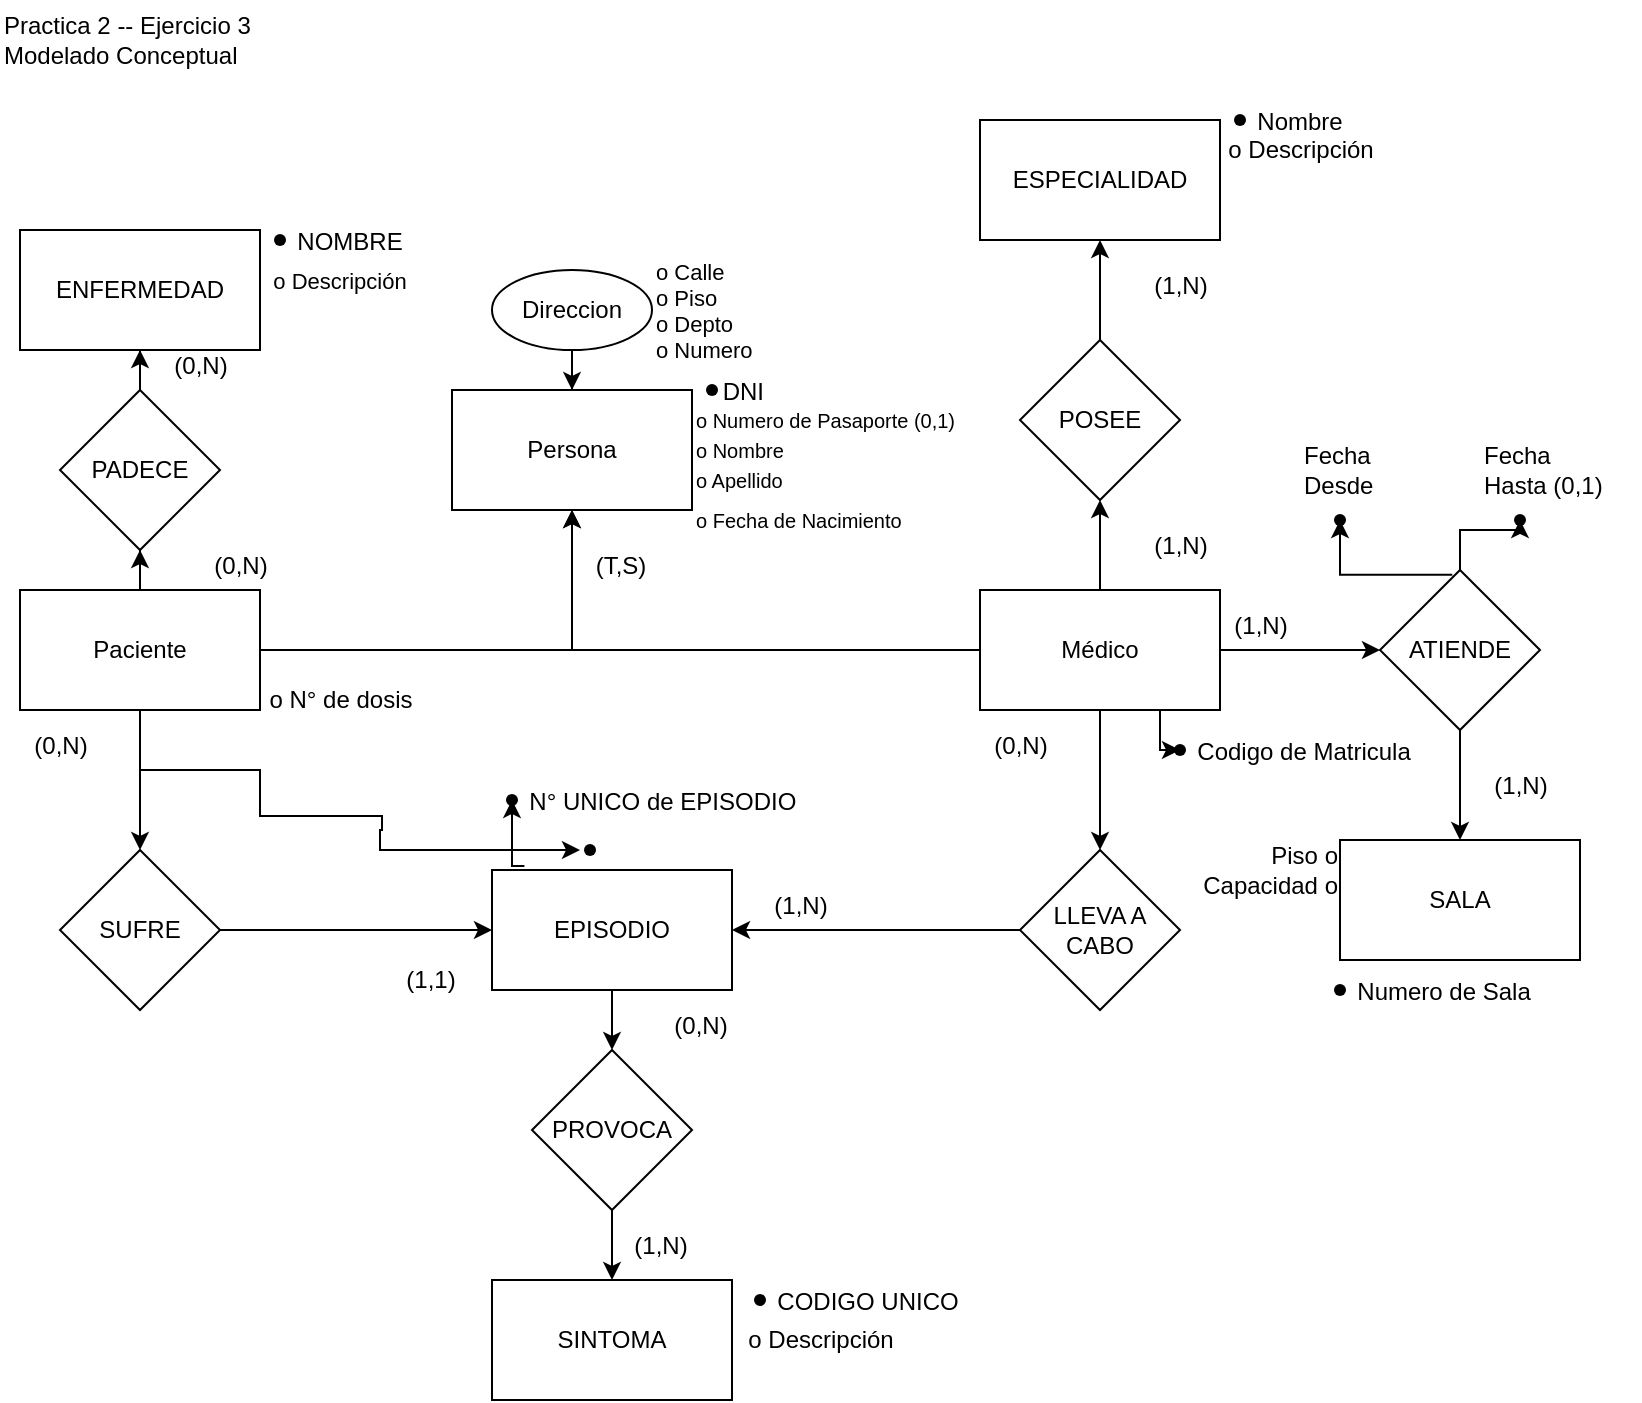<mxfile version="24.7.8">
  <diagram name="Página-1" id="iGrsZ4pZnJBZoIMJ064q">
    <mxGraphModel dx="1257" dy="760" grid="1" gridSize="10" guides="1" tooltips="1" connect="1" arrows="1" fold="1" page="1" pageScale="1" pageWidth="827" pageHeight="1169" math="0" shadow="0">
      <root>
        <mxCell id="0" />
        <mxCell id="1" parent="0" />
        <mxCell id="r1WN9vxvSuOueBD1aWi8-1" value="Practica 2 -- Ejercicio 3&lt;div&gt;Modelado Conceptual&lt;/div&gt;" style="text;html=1;align=left;verticalAlign=middle;resizable=0;points=[];autosize=1;strokeColor=none;fillColor=none;" vertex="1" parent="1">
          <mxGeometry x="20" y="20" width="150" height="40" as="geometry" />
        </mxCell>
        <mxCell id="r1WN9vxvSuOueBD1aWi8-2" value="Persona" style="rounded=0;whiteSpace=wrap;html=1;" vertex="1" parent="1">
          <mxGeometry x="246" y="215" width="120" height="60" as="geometry" />
        </mxCell>
        <mxCell id="r1WN9vxvSuOueBD1aWi8-5" style="edgeStyle=orthogonalEdgeStyle;rounded=0;orthogonalLoop=1;jettySize=auto;html=1;entryX=0.5;entryY=1;entryDx=0;entryDy=0;" edge="1" parent="1" source="r1WN9vxvSuOueBD1aWi8-3" target="r1WN9vxvSuOueBD1aWi8-2">
          <mxGeometry relative="1" as="geometry" />
        </mxCell>
        <mxCell id="r1WN9vxvSuOueBD1aWi8-25" value="" style="edgeStyle=orthogonalEdgeStyle;rounded=0;orthogonalLoop=1;jettySize=auto;html=1;" edge="1" parent="1" source="r1WN9vxvSuOueBD1aWi8-3" target="r1WN9vxvSuOueBD1aWi8-24">
          <mxGeometry relative="1" as="geometry" />
        </mxCell>
        <mxCell id="r1WN9vxvSuOueBD1aWi8-45" style="edgeStyle=orthogonalEdgeStyle;rounded=0;orthogonalLoop=1;jettySize=auto;html=1;" edge="1" parent="1" source="r1WN9vxvSuOueBD1aWi8-3" target="r1WN9vxvSuOueBD1aWi8-42">
          <mxGeometry relative="1" as="geometry" />
        </mxCell>
        <mxCell id="r1WN9vxvSuOueBD1aWi8-56" style="edgeStyle=orthogonalEdgeStyle;rounded=0;orthogonalLoop=1;jettySize=auto;html=1;" edge="1" parent="1">
          <mxGeometry relative="1" as="geometry">
            <mxPoint x="310" y="445" as="targetPoint" />
            <mxPoint x="90" y="405" as="sourcePoint" />
            <Array as="points">
              <mxPoint x="150" y="405" />
              <mxPoint x="150" y="428" />
              <mxPoint x="211" y="428" />
              <mxPoint x="211" y="435" />
              <mxPoint x="210" y="435" />
              <mxPoint x="210" y="445" />
            </Array>
          </mxGeometry>
        </mxCell>
        <mxCell id="r1WN9vxvSuOueBD1aWi8-3" value="Paciente" style="whiteSpace=wrap;html=1;" vertex="1" parent="1">
          <mxGeometry x="30" y="315" width="120" height="60" as="geometry" />
        </mxCell>
        <mxCell id="r1WN9vxvSuOueBD1aWi8-6" style="edgeStyle=orthogonalEdgeStyle;rounded=0;orthogonalLoop=1;jettySize=auto;html=1;entryX=0.5;entryY=1;entryDx=0;entryDy=0;" edge="1" parent="1" source="r1WN9vxvSuOueBD1aWi8-4" target="r1WN9vxvSuOueBD1aWi8-2">
          <mxGeometry relative="1" as="geometry" />
        </mxCell>
        <mxCell id="r1WN9vxvSuOueBD1aWi8-28" value="" style="edgeStyle=orthogonalEdgeStyle;rounded=0;orthogonalLoop=1;jettySize=auto;html=1;" edge="1" parent="1" source="r1WN9vxvSuOueBD1aWi8-4" target="r1WN9vxvSuOueBD1aWi8-27">
          <mxGeometry relative="1" as="geometry" />
        </mxCell>
        <mxCell id="r1WN9vxvSuOueBD1aWi8-32" value="" style="edgeStyle=orthogonalEdgeStyle;rounded=0;orthogonalLoop=1;jettySize=auto;html=1;" edge="1" parent="1" source="r1WN9vxvSuOueBD1aWi8-4" target="r1WN9vxvSuOueBD1aWi8-31">
          <mxGeometry relative="1" as="geometry" />
        </mxCell>
        <mxCell id="r1WN9vxvSuOueBD1aWi8-47" value="" style="edgeStyle=orthogonalEdgeStyle;rounded=0;orthogonalLoop=1;jettySize=auto;html=1;" edge="1" parent="1" source="r1WN9vxvSuOueBD1aWi8-4" target="r1WN9vxvSuOueBD1aWi8-46">
          <mxGeometry relative="1" as="geometry" />
        </mxCell>
        <mxCell id="r1WN9vxvSuOueBD1aWi8-4" value="Médico" style="whiteSpace=wrap;html=1;" vertex="1" parent="1">
          <mxGeometry x="510" y="315" width="120" height="60" as="geometry" />
        </mxCell>
        <mxCell id="r1WN9vxvSuOueBD1aWi8-7" value="    DNI" style="shape=waypoint;sketch=0;size=6;pointerEvents=1;points=[];fillColor=none;resizable=0;rotatable=0;perimeter=centerPerimeter;snapToPoint=1;align=left;" vertex="1" parent="1">
          <mxGeometry x="366" y="205" width="20" height="20" as="geometry" />
        </mxCell>
        <mxCell id="r1WN9vxvSuOueBD1aWi8-19" value="" style="edgeStyle=orthogonalEdgeStyle;rounded=0;orthogonalLoop=1;jettySize=auto;html=1;" edge="1" parent="1" source="r1WN9vxvSuOueBD1aWi8-18" target="r1WN9vxvSuOueBD1aWi8-2">
          <mxGeometry relative="1" as="geometry" />
        </mxCell>
        <mxCell id="r1WN9vxvSuOueBD1aWi8-18" value="Direccion" style="ellipse;whiteSpace=wrap;html=1;" vertex="1" parent="1">
          <mxGeometry x="266" y="155" width="80" height="40" as="geometry" />
        </mxCell>
        <mxCell id="r1WN9vxvSuOueBD1aWi8-20" value="&lt;font style=&quot;font-size: 11px;&quot;&gt;o Calle&lt;/font&gt;&lt;div style=&quot;font-size: 11px;&quot;&gt;&lt;font style=&quot;font-size: 11px;&quot;&gt;o Piso&amp;nbsp;&lt;/font&gt;&lt;/div&gt;&lt;div style=&quot;font-size: 11px;&quot;&gt;&lt;font style=&quot;font-size: 11px;&quot;&gt;o Depto&lt;/font&gt;&lt;/div&gt;&lt;div style=&quot;font-size: 11px;&quot;&gt;&lt;font style=&quot;font-size: 11px;&quot;&gt;o Numero&lt;/font&gt;&lt;/div&gt;" style="text;html=1;align=left;verticalAlign=middle;resizable=0;points=[];autosize=1;strokeColor=none;fillColor=none;" vertex="1" parent="1">
          <mxGeometry x="346" y="140" width="70" height="70" as="geometry" />
        </mxCell>
        <mxCell id="r1WN9vxvSuOueBD1aWi8-21" value="&lt;p style=&quot;line-height: 100%; font-size: 10px;&quot;&gt;&lt;font style=&quot;font-size: 10px;&quot;&gt;o Numero de Pasaporte (0,1)&lt;/font&gt;&lt;/p&gt;&lt;p style=&quot;line-height: 0%; font-size: 10px;&quot;&gt;&lt;span style=&quot;background-color: initial;&quot;&gt;&lt;font style=&quot;font-size: 10px;&quot;&gt;o Nombre&lt;/font&gt;&lt;/span&gt;&lt;/p&gt;&lt;p style=&quot;line-height: 100%; font-size: 10px;&quot;&gt;&lt;span style=&quot;background-color: initial;&quot;&gt;&lt;font style=&quot;font-size: 10px;&quot;&gt;o Apellido&lt;/font&gt;&lt;/span&gt;&lt;/p&gt;&lt;div style=&quot;line-height: 100%; font-size: 10px;&quot;&gt;&lt;font style=&quot;font-size: 10px;&quot;&gt;o Fecha de Nacimiento&lt;/font&gt;&lt;/div&gt;" style="text;html=1;align=left;verticalAlign=middle;resizable=0;points=[];autosize=1;strokeColor=none;fillColor=none;rotation=0;" vertex="1" parent="1">
          <mxGeometry x="366" y="210" width="150" height="80" as="geometry" />
        </mxCell>
        <mxCell id="r1WN9vxvSuOueBD1aWi8-62" value="" style="edgeStyle=orthogonalEdgeStyle;rounded=0;orthogonalLoop=1;jettySize=auto;html=1;" edge="1" parent="1" source="r1WN9vxvSuOueBD1aWi8-22" target="r1WN9vxvSuOueBD1aWi8-61">
          <mxGeometry relative="1" as="geometry" />
        </mxCell>
        <mxCell id="r1WN9vxvSuOueBD1aWi8-22" value="EPISODIO" style="whiteSpace=wrap;html=1;" vertex="1" parent="1">
          <mxGeometry x="266" y="455" width="120" height="60" as="geometry" />
        </mxCell>
        <mxCell id="r1WN9vxvSuOueBD1aWi8-23" value="(T,S)" style="text;html=1;align=center;verticalAlign=middle;resizable=0;points=[];autosize=1;strokeColor=none;fillColor=none;" vertex="1" parent="1">
          <mxGeometry x="305" y="288" width="50" height="30" as="geometry" />
        </mxCell>
        <mxCell id="r1WN9vxvSuOueBD1aWi8-26" style="edgeStyle=orthogonalEdgeStyle;rounded=0;orthogonalLoop=1;jettySize=auto;html=1;entryX=0;entryY=0.5;entryDx=0;entryDy=0;" edge="1" parent="1" source="r1WN9vxvSuOueBD1aWi8-24" target="r1WN9vxvSuOueBD1aWi8-22">
          <mxGeometry relative="1" as="geometry" />
        </mxCell>
        <mxCell id="r1WN9vxvSuOueBD1aWi8-24" value="SUFRE" style="rhombus;whiteSpace=wrap;html=1;" vertex="1" parent="1">
          <mxGeometry x="50" y="445" width="80" height="80" as="geometry" />
        </mxCell>
        <mxCell id="r1WN9vxvSuOueBD1aWi8-29" style="edgeStyle=orthogonalEdgeStyle;rounded=0;orthogonalLoop=1;jettySize=auto;html=1;" edge="1" parent="1" source="r1WN9vxvSuOueBD1aWi8-27" target="r1WN9vxvSuOueBD1aWi8-22">
          <mxGeometry relative="1" as="geometry" />
        </mxCell>
        <mxCell id="r1WN9vxvSuOueBD1aWi8-27" value="LLEVA A&lt;br&gt;CABO" style="rhombus;whiteSpace=wrap;html=1;" vertex="1" parent="1">
          <mxGeometry x="530" y="445" width="80" height="80" as="geometry" />
        </mxCell>
        <mxCell id="r1WN9vxvSuOueBD1aWi8-30" value="SALA" style="whiteSpace=wrap;html=1;" vertex="1" parent="1">
          <mxGeometry x="690" y="440" width="120" height="60" as="geometry" />
        </mxCell>
        <mxCell id="r1WN9vxvSuOueBD1aWi8-35" value="" style="edgeStyle=orthogonalEdgeStyle;rounded=0;orthogonalLoop=1;jettySize=auto;html=1;" edge="1" parent="1" source="r1WN9vxvSuOueBD1aWi8-31" target="r1WN9vxvSuOueBD1aWi8-30">
          <mxGeometry relative="1" as="geometry" />
        </mxCell>
        <mxCell id="r1WN9vxvSuOueBD1aWi8-79" style="edgeStyle=orthogonalEdgeStyle;rounded=0;orthogonalLoop=1;jettySize=auto;html=1;exitX=0.452;exitY=0.03;exitDx=0;exitDy=0;exitPerimeter=0;" edge="1" parent="1" source="r1WN9vxvSuOueBD1aWi8-31" target="r1WN9vxvSuOueBD1aWi8-77">
          <mxGeometry relative="1" as="geometry" />
        </mxCell>
        <mxCell id="r1WN9vxvSuOueBD1aWi8-31" value="ATIENDE" style="rhombus;whiteSpace=wrap;html=1;" vertex="1" parent="1">
          <mxGeometry x="710" y="305" width="80" height="80" as="geometry" />
        </mxCell>
        <mxCell id="r1WN9vxvSuOueBD1aWi8-37" value="ESPECIALIDAD" style="whiteSpace=wrap;html=1;" vertex="1" parent="1">
          <mxGeometry x="510" y="80" width="120" height="60" as="geometry" />
        </mxCell>
        <mxCell id="r1WN9vxvSuOueBD1aWi8-38" value="ENFERMEDAD" style="whiteSpace=wrap;html=1;" vertex="1" parent="1">
          <mxGeometry x="30" y="135" width="120" height="60" as="geometry" />
        </mxCell>
        <mxCell id="r1WN9vxvSuOueBD1aWi8-44" style="edgeStyle=orthogonalEdgeStyle;rounded=0;orthogonalLoop=1;jettySize=auto;html=1;" edge="1" parent="1" source="r1WN9vxvSuOueBD1aWi8-42" target="r1WN9vxvSuOueBD1aWi8-38">
          <mxGeometry relative="1" as="geometry" />
        </mxCell>
        <mxCell id="r1WN9vxvSuOueBD1aWi8-42" value="PADECE" style="rhombus;whiteSpace=wrap;html=1;" vertex="1" parent="1">
          <mxGeometry x="50" y="215" width="80" height="80" as="geometry" />
        </mxCell>
        <mxCell id="r1WN9vxvSuOueBD1aWi8-48" value="" style="edgeStyle=orthogonalEdgeStyle;rounded=0;orthogonalLoop=1;jettySize=auto;html=1;" edge="1" parent="1" source="r1WN9vxvSuOueBD1aWi8-46" target="r1WN9vxvSuOueBD1aWi8-37">
          <mxGeometry relative="1" as="geometry" />
        </mxCell>
        <mxCell id="r1WN9vxvSuOueBD1aWi8-46" value="POSEE" style="rhombus;whiteSpace=wrap;html=1;" vertex="1" parent="1">
          <mxGeometry x="530" y="190" width="80" height="80" as="geometry" />
        </mxCell>
        <mxCell id="r1WN9vxvSuOueBD1aWi8-49" value="     NOMBRE" style="shape=waypoint;sketch=0;size=6;pointerEvents=1;points=[];fillColor=none;resizable=0;rotatable=0;perimeter=centerPerimeter;snapToPoint=1;align=left;" vertex="1" parent="1">
          <mxGeometry x="150" y="130" width="20" height="20" as="geometry" />
        </mxCell>
        <mxCell id="r1WN9vxvSuOueBD1aWi8-50" value="o Descripción" style="shape=table;startSize=0;container=1;collapsible=0;childLayout=tableLayout;fontSize=11;fillColor=none;strokeColor=none;" vertex="1" parent="1">
          <mxGeometry x="160" y="130" width="60" height="60" as="geometry" />
        </mxCell>
        <mxCell id="r1WN9vxvSuOueBD1aWi8-51" value="o N° de dosis" style="text;html=1;align=center;verticalAlign=middle;resizable=0;points=[];autosize=1;strokeColor=none;fillColor=none;" vertex="1" parent="1">
          <mxGeometry x="140" y="355" width="100" height="30" as="geometry" />
        </mxCell>
        <mxCell id="r1WN9vxvSuOueBD1aWi8-53" value="     N° UNICO de EPISODIO" style="shape=waypoint;sketch=0;size=6;pointerEvents=1;points=[];fillColor=none;resizable=0;rotatable=0;perimeter=centerPerimeter;snapToPoint=1;align=left;" vertex="1" parent="1">
          <mxGeometry x="266" y="410" width="20" height="20" as="geometry" />
        </mxCell>
        <mxCell id="r1WN9vxvSuOueBD1aWi8-54" style="edgeStyle=orthogonalEdgeStyle;rounded=0;orthogonalLoop=1;jettySize=auto;html=1;entryX=0.412;entryY=0.858;entryDx=0;entryDy=0;entryPerimeter=0;exitX=0.135;exitY=-0.033;exitDx=0;exitDy=0;exitPerimeter=0;" edge="1" parent="1" source="r1WN9vxvSuOueBD1aWi8-22" target="r1WN9vxvSuOueBD1aWi8-53">
          <mxGeometry relative="1" as="geometry" />
        </mxCell>
        <mxCell id="r1WN9vxvSuOueBD1aWi8-57" value="" style="shape=waypoint;sketch=0;size=6;pointerEvents=1;points=[];fillColor=none;resizable=0;rotatable=0;perimeter=centerPerimeter;snapToPoint=1;" vertex="1" parent="1">
          <mxGeometry x="305" y="435" width="20" height="20" as="geometry" />
        </mxCell>
        <mxCell id="r1WN9vxvSuOueBD1aWi8-64" value="" style="edgeStyle=orthogonalEdgeStyle;rounded=0;orthogonalLoop=1;jettySize=auto;html=1;" edge="1" parent="1" source="r1WN9vxvSuOueBD1aWi8-61" target="r1WN9vxvSuOueBD1aWi8-63">
          <mxGeometry relative="1" as="geometry" />
        </mxCell>
        <mxCell id="r1WN9vxvSuOueBD1aWi8-61" value="PROVOCA" style="rhombus;whiteSpace=wrap;html=1;" vertex="1" parent="1">
          <mxGeometry x="286" y="545" width="80" height="80" as="geometry" />
        </mxCell>
        <mxCell id="r1WN9vxvSuOueBD1aWi8-63" value="SINTOMA" style="whiteSpace=wrap;html=1;" vertex="1" parent="1">
          <mxGeometry x="266" y="660" width="120" height="60" as="geometry" />
        </mxCell>
        <mxCell id="r1WN9vxvSuOueBD1aWi8-65" value="     CODIGO UNICO" style="shape=waypoint;sketch=0;size=6;pointerEvents=1;points=[];fillColor=none;resizable=0;rotatable=0;perimeter=centerPerimeter;snapToPoint=1;align=left;" vertex="1" parent="1">
          <mxGeometry x="390" y="660" width="20" height="20" as="geometry" />
        </mxCell>
        <mxCell id="r1WN9vxvSuOueBD1aWi8-66" value="o Descripción" style="text;html=1;align=center;verticalAlign=middle;resizable=0;points=[];autosize=1;strokeColor=none;fillColor=none;" vertex="1" parent="1">
          <mxGeometry x="380" y="675" width="100" height="30" as="geometry" />
        </mxCell>
        <mxCell id="r1WN9vxvSuOueBD1aWi8-67" value="     Codigo de Matricula" style="shape=waypoint;sketch=0;size=6;pointerEvents=1;points=[];fillColor=none;resizable=0;rotatable=0;perimeter=centerPerimeter;snapToPoint=1;align=left;" vertex="1" parent="1">
          <mxGeometry x="600" y="385" width="20" height="20" as="geometry" />
        </mxCell>
        <mxCell id="r1WN9vxvSuOueBD1aWi8-68" style="edgeStyle=orthogonalEdgeStyle;rounded=0;orthogonalLoop=1;jettySize=auto;html=1;entryX=0.279;entryY=0.35;entryDx=0;entryDy=0;entryPerimeter=0;" edge="1" parent="1" source="r1WN9vxvSuOueBD1aWi8-4" target="r1WN9vxvSuOueBD1aWi8-67">
          <mxGeometry relative="1" as="geometry">
            <Array as="points">
              <mxPoint x="600" y="395" />
            </Array>
          </mxGeometry>
        </mxCell>
        <mxCell id="r1WN9vxvSuOueBD1aWi8-69" value="     Numero de Sala" style="shape=waypoint;sketch=0;size=6;pointerEvents=1;points=[];fillColor=none;resizable=0;rotatable=0;perimeter=centerPerimeter;snapToPoint=1;align=left;" vertex="1" parent="1">
          <mxGeometry x="680" y="505" width="20" height="20" as="geometry" />
        </mxCell>
        <mxCell id="r1WN9vxvSuOueBD1aWi8-71" value="Piso o&lt;div&gt;Capacidad o&lt;/div&gt;" style="text;html=1;align=right;verticalAlign=middle;resizable=0;points=[];autosize=1;strokeColor=none;fillColor=none;" vertex="1" parent="1">
          <mxGeometry x="600" y="435" width="90" height="40" as="geometry" />
        </mxCell>
        <mxCell id="r1WN9vxvSuOueBD1aWi8-72" value="     Nombre" style="shape=waypoint;sketch=0;size=6;pointerEvents=1;points=[];fillColor=none;resizable=0;rotatable=0;perimeter=centerPerimeter;snapToPoint=1;align=left;" vertex="1" parent="1">
          <mxGeometry x="630" y="70" width="20" height="20" as="geometry" />
        </mxCell>
        <mxCell id="r1WN9vxvSuOueBD1aWi8-73" value="o Descripción" style="text;html=1;align=center;verticalAlign=middle;resizable=0;points=[];autosize=1;strokeColor=none;fillColor=none;" vertex="1" parent="1">
          <mxGeometry x="620" y="80" width="100" height="30" as="geometry" />
        </mxCell>
        <mxCell id="r1WN9vxvSuOueBD1aWi8-74" value="Fecha&lt;br&gt;Hasta (0,1)" style="text;html=1;align=left;verticalAlign=middle;resizable=0;points=[];autosize=1;strokeColor=none;fillColor=none;" vertex="1" parent="1">
          <mxGeometry x="760" y="235" width="80" height="40" as="geometry" />
        </mxCell>
        <mxCell id="r1WN9vxvSuOueBD1aWi8-75" value="Fecha&amp;nbsp;&lt;div&gt;Desde&lt;/div&gt;" style="text;html=1;align=left;verticalAlign=middle;resizable=0;points=[];autosize=1;strokeColor=none;fillColor=none;" vertex="1" parent="1">
          <mxGeometry x="670" y="235" width="60" height="40" as="geometry" />
        </mxCell>
        <mxCell id="r1WN9vxvSuOueBD1aWi8-76" value="" style="shape=waypoint;sketch=0;size=6;pointerEvents=1;points=[];fillColor=none;resizable=0;rotatable=0;perimeter=centerPerimeter;snapToPoint=1;" vertex="1" parent="1">
          <mxGeometry x="770" y="270" width="20" height="20" as="geometry" />
        </mxCell>
        <mxCell id="r1WN9vxvSuOueBD1aWi8-77" value="" style="shape=waypoint;sketch=0;size=6;pointerEvents=1;points=[];fillColor=none;resizable=0;rotatable=0;perimeter=centerPerimeter;snapToPoint=1;" vertex="1" parent="1">
          <mxGeometry x="680" y="270" width="20" height="20" as="geometry" />
        </mxCell>
        <mxCell id="r1WN9vxvSuOueBD1aWi8-78" style="edgeStyle=orthogonalEdgeStyle;rounded=0;orthogonalLoop=1;jettySize=auto;html=1;entryX=0.693;entryY=0.957;entryDx=0;entryDy=0;entryPerimeter=0;" edge="1" parent="1" source="r1WN9vxvSuOueBD1aWi8-31" target="r1WN9vxvSuOueBD1aWi8-76">
          <mxGeometry relative="1" as="geometry" />
        </mxCell>
        <mxCell id="r1WN9vxvSuOueBD1aWi8-80" value="(0,N)" style="text;html=1;align=center;verticalAlign=middle;resizable=0;points=[];autosize=1;strokeColor=none;fillColor=none;" vertex="1" parent="1">
          <mxGeometry x="115" y="288" width="50" height="30" as="geometry" />
        </mxCell>
        <mxCell id="r1WN9vxvSuOueBD1aWi8-81" value="(0,N)" style="text;html=1;align=center;verticalAlign=middle;resizable=0;points=[];autosize=1;strokeColor=none;fillColor=none;" vertex="1" parent="1">
          <mxGeometry x="95" y="188" width="50" height="30" as="geometry" />
        </mxCell>
        <mxCell id="r1WN9vxvSuOueBD1aWi8-82" value="(0,N)" style="text;html=1;align=center;verticalAlign=middle;resizable=0;points=[];autosize=1;strokeColor=none;fillColor=none;" vertex="1" parent="1">
          <mxGeometry x="25" y="378" width="50" height="30" as="geometry" />
        </mxCell>
        <mxCell id="r1WN9vxvSuOueBD1aWi8-83" value="(1,1)" style="text;html=1;align=center;verticalAlign=middle;resizable=0;points=[];autosize=1;strokeColor=none;fillColor=none;" vertex="1" parent="1">
          <mxGeometry x="210" y="495" width="50" height="30" as="geometry" />
        </mxCell>
        <mxCell id="r1WN9vxvSuOueBD1aWi8-84" value="(0,N)" style="text;html=1;align=center;verticalAlign=middle;resizable=0;points=[];autosize=1;strokeColor=none;fillColor=none;" vertex="1" parent="1">
          <mxGeometry x="345" y="518" width="50" height="30" as="geometry" />
        </mxCell>
        <mxCell id="r1WN9vxvSuOueBD1aWi8-85" value="(1,N)" style="text;html=1;align=center;verticalAlign=middle;resizable=0;points=[];autosize=1;strokeColor=none;fillColor=none;" vertex="1" parent="1">
          <mxGeometry x="325" y="628" width="50" height="30" as="geometry" />
        </mxCell>
        <mxCell id="r1WN9vxvSuOueBD1aWi8-86" value="(1,N)" style="text;html=1;align=center;verticalAlign=middle;resizable=0;points=[];autosize=1;strokeColor=none;fillColor=none;" vertex="1" parent="1">
          <mxGeometry x="585" y="278" width="50" height="30" as="geometry" />
        </mxCell>
        <mxCell id="r1WN9vxvSuOueBD1aWi8-87" value="(1,N)" style="text;html=1;align=center;verticalAlign=middle;resizable=0;points=[];autosize=1;strokeColor=none;fillColor=none;" vertex="1" parent="1">
          <mxGeometry x="585" y="148" width="50" height="30" as="geometry" />
        </mxCell>
        <mxCell id="r1WN9vxvSuOueBD1aWi8-88" value="(1,N)" style="text;html=1;align=center;verticalAlign=middle;resizable=0;points=[];autosize=1;strokeColor=none;fillColor=none;" vertex="1" parent="1">
          <mxGeometry x="625" y="318" width="50" height="30" as="geometry" />
        </mxCell>
        <mxCell id="r1WN9vxvSuOueBD1aWi8-89" value="(1,N)" style="text;html=1;align=center;verticalAlign=middle;resizable=0;points=[];autosize=1;strokeColor=none;fillColor=none;" vertex="1" parent="1">
          <mxGeometry x="755" y="398" width="50" height="30" as="geometry" />
        </mxCell>
        <mxCell id="r1WN9vxvSuOueBD1aWi8-90" value="(0,N)" style="text;html=1;align=center;verticalAlign=middle;resizable=0;points=[];autosize=1;strokeColor=none;fillColor=none;" vertex="1" parent="1">
          <mxGeometry x="505" y="378" width="50" height="30" as="geometry" />
        </mxCell>
        <mxCell id="r1WN9vxvSuOueBD1aWi8-91" value="(1,N)" style="text;html=1;align=center;verticalAlign=middle;resizable=0;points=[];autosize=1;strokeColor=none;fillColor=none;" vertex="1" parent="1">
          <mxGeometry x="395" y="458" width="50" height="30" as="geometry" />
        </mxCell>
      </root>
    </mxGraphModel>
  </diagram>
</mxfile>
